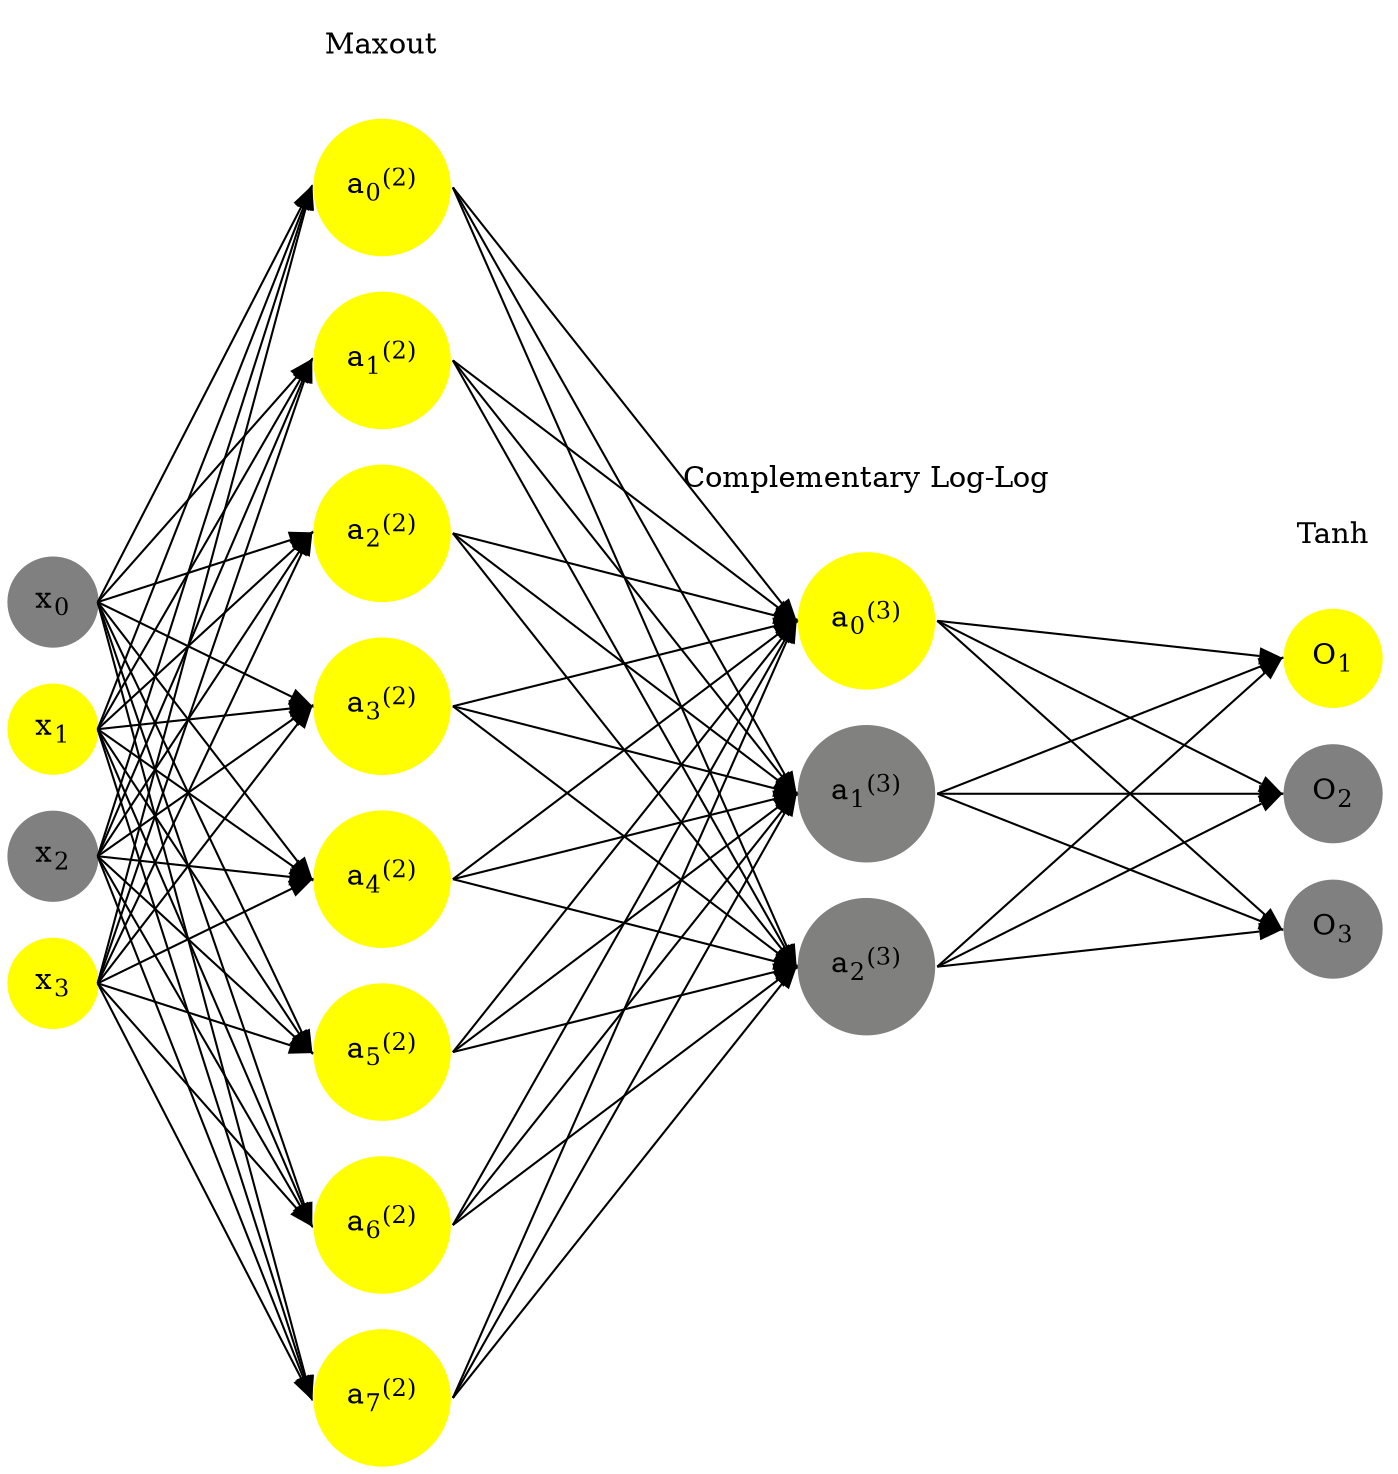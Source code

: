 digraph G {
	rankdir = LR;
	splines=false;
	edge[style=invis];
	ranksep= 1.4;
	{
	node [shape=circle, color="0.1667, 0.0, 0.5", style=filled, fillcolor="0.1667, 0.0, 0.5"];
	x0 [label=<x<sub>0</sub>>];
	}
	{
	node [shape=circle, color="0.1667, 1.0, 1.0", style=filled, fillcolor="0.1667, 1.0, 1.0"];
	x1 [label=<x<sub>1</sub>>];
	}
	{
	node [shape=circle, color="0.1667, 0.0, 0.5", style=filled, fillcolor="0.1667, 0.0, 0.5"];
	x2 [label=<x<sub>2</sub>>];
	}
	{
	node [shape=circle, color="0.1667, 1.0, 1.0", style=filled, fillcolor="0.1667, 1.0, 1.0"];
	x3 [label=<x<sub>3</sub>>];
	}
	{
	node [shape=circle, color="0.1667, 1.667256, 1.333628", style=filled, fillcolor="0.1667, 1.667256, 1.333628"];
	a02 [label=<a<sub>0</sub><sup>(2)</sup>>];
	}
	{
	node [shape=circle, color="0.1667, 1.667256, 1.333628", style=filled, fillcolor="0.1667, 1.667256, 1.333628"];
	a12 [label=<a<sub>1</sub><sup>(2)</sup>>];
	}
	{
	node [shape=circle, color="0.1667, 1.667256, 1.333628", style=filled, fillcolor="0.1667, 1.667256, 1.333628"];
	a22 [label=<a<sub>2</sub><sup>(2)</sup>>];
	}
	{
	node [shape=circle, color="0.1667, 1.667256, 1.333628", style=filled, fillcolor="0.1667, 1.667256, 1.333628"];
	a32 [label=<a<sub>3</sub><sup>(2)</sup>>];
	}
	{
	node [shape=circle, color="0.1667, 1.667256, 1.333628", style=filled, fillcolor="0.1667, 1.667256, 1.333628"];
	a42 [label=<a<sub>4</sub><sup>(2)</sup>>];
	}
	{
	node [shape=circle, color="0.1667, 1.667256, 1.333628", style=filled, fillcolor="0.1667, 1.667256, 1.333628"];
	a52 [label=<a<sub>5</sub><sup>(2)</sup>>];
	}
	{
	node [shape=circle, color="0.1667, 1.667256, 1.333628", style=filled, fillcolor="0.1667, 1.667256, 1.333628"];
	a62 [label=<a<sub>6</sub><sup>(2)</sup>>];
	}
	{
	node [shape=circle, color="0.1667, 1.667256, 1.333628", style=filled, fillcolor="0.1667, 1.667256, 1.333628"];
	a72 [label=<a<sub>7</sub><sup>(2)</sup>>];
	}
	{
	node [shape=circle, color="0.1667, 1.000000, 1.000000", style=filled, fillcolor="0.1667, 1.000000, 1.000000"];
	a03 [label=<a<sub>0</sub><sup>(3)</sup>>];
	}
	{
	node [shape=circle, color="0.1667, 0.008960, 0.504480", style=filled, fillcolor="0.1667, 0.008960, 0.504480"];
	a13 [label=<a<sub>1</sub><sup>(3)</sup>>];
	}
	{
	node [shape=circle, color="0.1667, 0.006557, 0.503278", style=filled, fillcolor="0.1667, 0.006557, 0.503278"];
	a23 [label=<a<sub>2</sub><sup>(3)</sup>>];
	}
	{
	node [shape=circle, color="0.1667, 1.0, 1.0", style=filled, fillcolor="0.1667, 1.0, 1.0"];
	O1 [label=<O<sub>1</sub>>];
	}
	{
	node [shape=circle, color="0.1667, 0.0, 0.5", style=filled, fillcolor="0.1667, 0.0, 0.5"];
	O2 [label=<O<sub>2</sub>>];
	}
	{
	node [shape=circle, color="0.1667, 0.0, 0.5", style=filled, fillcolor="0.1667, 0.0, 0.5"];
	O3 [label=<O<sub>3</sub>>];
	}
	{
	rank=same;
	x0->x1->x2->x3;
	}
	{
	rank=same;
	a02->a12->a22->a32->a42->a52->a62->a72;
	}
	{
	rank=same;
	a03->a13->a23;
	}
	{
	rank=same;
	O1->O2->O3;
	}
	l1 [shape=plaintext,label="Maxout"];
	l1->a02;
	{rank=same; l1;a02};
	l2 [shape=plaintext,label="Complementary Log-Log"];
	l2->a03;
	{rank=same; l2;a03};
	l3 [shape=plaintext,label="Tanh"];
	l3->O1;
	{rank=same; l3;O1};
edge[style=solid, tailport=e, headport=w];
	{x0;x1;x2;x3} -> {a02;a12;a22;a32;a42;a52;a62;a72};
	{a02;a12;a22;a32;a42;a52;a62;a72} -> {a03;a13;a23};
	{a03;a13;a23} -> {O1,O2,O3};
}